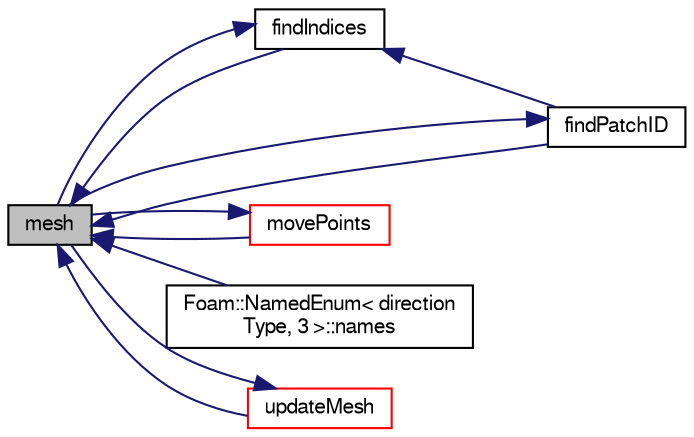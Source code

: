 digraph "mesh"
{
  bgcolor="transparent";
  edge [fontname="FreeSans",fontsize="10",labelfontname="FreeSans",labelfontsize="10"];
  node [fontname="FreeSans",fontsize="10",shape=record];
  rankdir="LR";
  Node12 [label="mesh",height=0.2,width=0.4,color="black", fillcolor="grey75", style="filled", fontcolor="black"];
  Node12 -> Node13 [dir="back",color="midnightblue",fontsize="10",style="solid",fontname="FreeSans"];
  Node13 [label="findIndices",height=0.2,width=0.4,color="black",URL="$a27242.html#a7e25dcc6f712ea6db122dd707dea9569",tooltip="Find patch indices given a name. "];
  Node13 -> Node14 [dir="back",color="midnightblue",fontsize="10",style="solid",fontname="FreeSans"];
  Node14 [label="findPatchID",height=0.2,width=0.4,color="black",URL="$a27242.html#ac89fe0aab9fe12bd4f0d3807495fe72b",tooltip="Find patch index given a name. "];
  Node14 -> Node12 [dir="back",color="midnightblue",fontsize="10",style="solid",fontname="FreeSans"];
  Node13 -> Node12 [dir="back",color="midnightblue",fontsize="10",style="solid",fontname="FreeSans"];
  Node12 -> Node14 [dir="back",color="midnightblue",fontsize="10",style="solid",fontname="FreeSans"];
  Node12 -> Node15 [dir="back",color="midnightblue",fontsize="10",style="solid",fontname="FreeSans"];
  Node15 [label="movePoints",height=0.2,width=0.4,color="red",URL="$a27242.html#ab62834098bae1d3887f578c700754f39",tooltip="Correct polyBoundaryMesh after moving points. "];
  Node15 -> Node12 [dir="back",color="midnightblue",fontsize="10",style="solid",fontname="FreeSans"];
  Node12 -> Node22 [dir="back",color="midnightblue",fontsize="10",style="solid",fontname="FreeSans"];
  Node22 [label="Foam::NamedEnum\< direction\lType, 3 \>::names",height=0.2,width=0.4,color="black",URL="$a25998.html#a7350da3a0edd92cd11e6c479c9967dc8"];
  Node12 -> Node23 [dir="back",color="midnightblue",fontsize="10",style="solid",fontname="FreeSans"];
  Node23 [label="updateMesh",height=0.2,width=0.4,color="red",URL="$a27242.html#ae5693a309a936ac1040dd48c2881677f",tooltip="Correct polyBoundaryMesh after topology update. "];
  Node23 -> Node12 [dir="back",color="midnightblue",fontsize="10",style="solid",fontname="FreeSans"];
}
